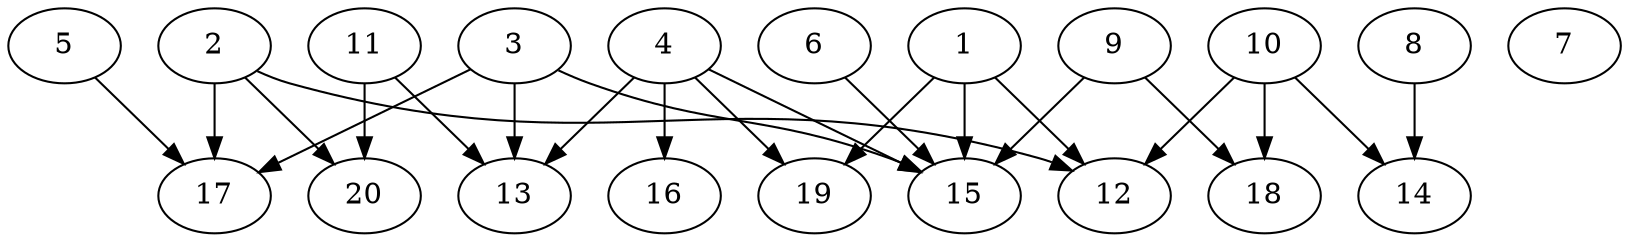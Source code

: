 // DAG automatically generated by daggen at Sat Jul 27 15:38:39 2019
// ./daggen --dot -n 20 --ccr 0.5 --fat 0.7 --regular 0.5 --density 0.4 --mindata 5242880 --maxdata 52428800 
digraph G {
  1 [size="19439616", alpha="0.11", expect_size="9719808"] 
  1 -> 12 [size ="9719808"]
  1 -> 15 [size ="9719808"]
  1 -> 19 [size ="9719808"]
  2 [size="81633280", alpha="0.11", expect_size="40816640"] 
  2 -> 12 [size ="40816640"]
  2 -> 17 [size ="40816640"]
  2 -> 20 [size ="40816640"]
  3 [size="64835584", alpha="0.04", expect_size="32417792"] 
  3 -> 13 [size ="32417792"]
  3 -> 15 [size ="32417792"]
  3 -> 17 [size ="32417792"]
  4 [size="73007104", alpha="0.05", expect_size="36503552"] 
  4 -> 13 [size ="36503552"]
  4 -> 15 [size ="36503552"]
  4 -> 16 [size ="36503552"]
  4 -> 19 [size ="36503552"]
  5 [size="96202752", alpha="0.12", expect_size="48101376"] 
  5 -> 17 [size ="48101376"]
  6 [size="97245184", alpha="0.11", expect_size="48622592"] 
  6 -> 15 [size ="48622592"]
  7 [size="30218240", alpha="0.14", expect_size="15109120"] 
  8 [size="89950208", alpha="0.17", expect_size="44975104"] 
  8 -> 14 [size ="44975104"]
  9 [size="18350080", alpha="0.19", expect_size="9175040"] 
  9 -> 15 [size ="9175040"]
  9 -> 18 [size ="9175040"]
  10 [size="60471296", alpha="0.18", expect_size="30235648"] 
  10 -> 12 [size ="30235648"]
  10 -> 14 [size ="30235648"]
  10 -> 18 [size ="30235648"]
  11 [size="40978432", alpha="0.16", expect_size="20489216"] 
  11 -> 13 [size ="20489216"]
  11 -> 20 [size ="20489216"]
  12 [size="90619904", alpha="0.11", expect_size="45309952"] 
  13 [size="46149632", alpha="0.20", expect_size="23074816"] 
  14 [size="65755136", alpha="0.13", expect_size="32877568"] 
  15 [size="87271424", alpha="0.19", expect_size="43635712"] 
  16 [size="50542592", alpha="0.01", expect_size="25271296"] 
  17 [size="101011456", alpha="0.11", expect_size="50505728"] 
  18 [size="70866944", alpha="0.11", expect_size="35433472"] 
  19 [size="56469504", alpha="0.17", expect_size="28234752"] 
  20 [size="51316736", alpha="0.12", expect_size="25658368"] 
}
